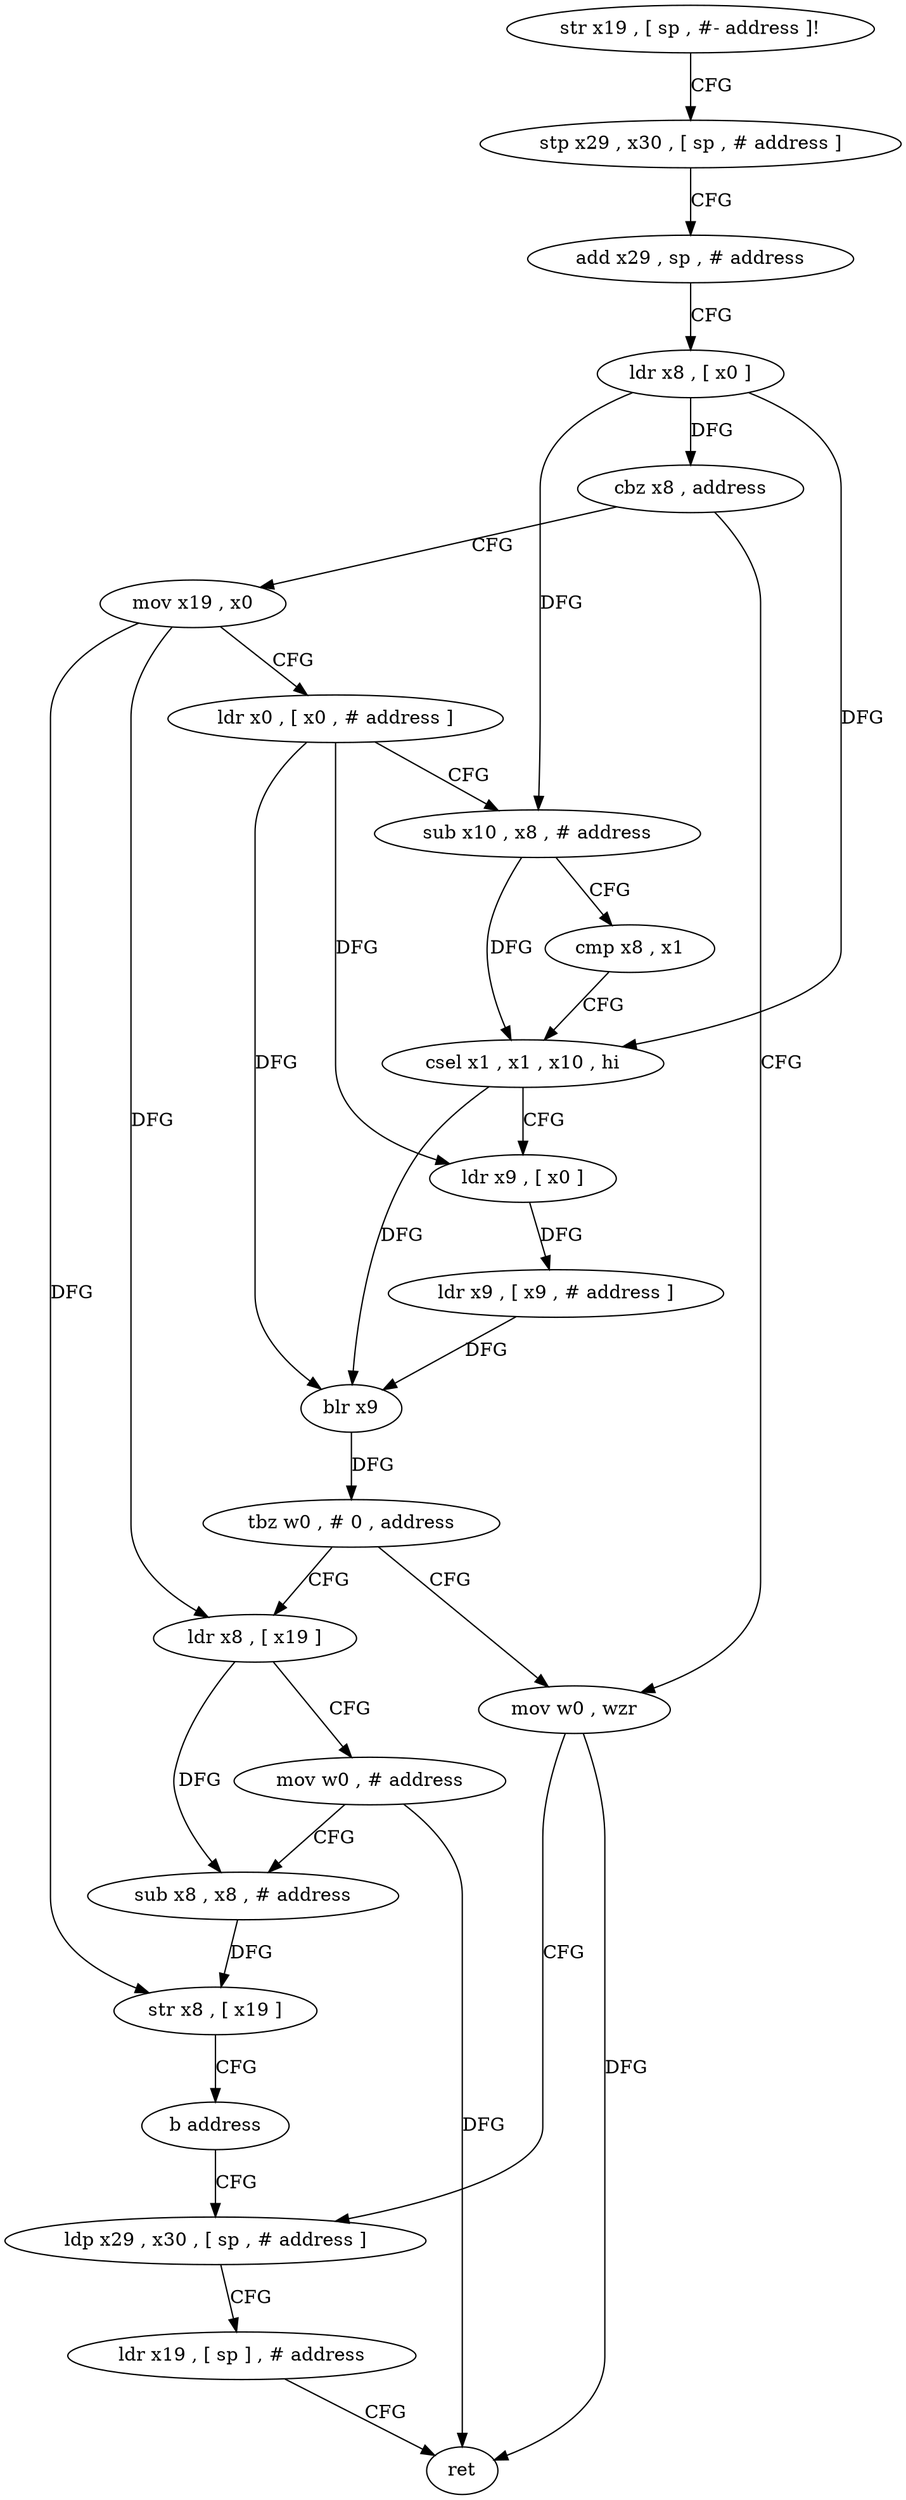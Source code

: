 digraph "func" {
"87212" [label = "str x19 , [ sp , #- address ]!" ]
"87216" [label = "stp x29 , x30 , [ sp , # address ]" ]
"87220" [label = "add x29 , sp , # address" ]
"87224" [label = "ldr x8 , [ x0 ]" ]
"87228" [label = "cbz x8 , address" ]
"87288" [label = "mov w0 , wzr" ]
"87232" [label = "mov x19 , x0" ]
"87292" [label = "ldp x29 , x30 , [ sp , # address ]" ]
"87236" [label = "ldr x0 , [ x0 , # address ]" ]
"87240" [label = "sub x10 , x8 , # address" ]
"87244" [label = "cmp x8 , x1" ]
"87248" [label = "csel x1 , x1 , x10 , hi" ]
"87252" [label = "ldr x9 , [ x0 ]" ]
"87256" [label = "ldr x9 , [ x9 , # address ]" ]
"87260" [label = "blr x9" ]
"87264" [label = "tbz w0 , # 0 , address" ]
"87268" [label = "ldr x8 , [ x19 ]" ]
"87272" [label = "mov w0 , # address" ]
"87276" [label = "sub x8 , x8 , # address" ]
"87280" [label = "str x8 , [ x19 ]" ]
"87284" [label = "b address" ]
"87296" [label = "ldr x19 , [ sp ] , # address" ]
"87300" [label = "ret" ]
"87212" -> "87216" [ label = "CFG" ]
"87216" -> "87220" [ label = "CFG" ]
"87220" -> "87224" [ label = "CFG" ]
"87224" -> "87228" [ label = "DFG" ]
"87224" -> "87240" [ label = "DFG" ]
"87224" -> "87248" [ label = "DFG" ]
"87228" -> "87288" [ label = "CFG" ]
"87228" -> "87232" [ label = "CFG" ]
"87288" -> "87292" [ label = "CFG" ]
"87288" -> "87300" [ label = "DFG" ]
"87232" -> "87236" [ label = "CFG" ]
"87232" -> "87268" [ label = "DFG" ]
"87232" -> "87280" [ label = "DFG" ]
"87292" -> "87296" [ label = "CFG" ]
"87236" -> "87240" [ label = "CFG" ]
"87236" -> "87252" [ label = "DFG" ]
"87236" -> "87260" [ label = "DFG" ]
"87240" -> "87244" [ label = "CFG" ]
"87240" -> "87248" [ label = "DFG" ]
"87244" -> "87248" [ label = "CFG" ]
"87248" -> "87252" [ label = "CFG" ]
"87248" -> "87260" [ label = "DFG" ]
"87252" -> "87256" [ label = "DFG" ]
"87256" -> "87260" [ label = "DFG" ]
"87260" -> "87264" [ label = "DFG" ]
"87264" -> "87288" [ label = "CFG" ]
"87264" -> "87268" [ label = "CFG" ]
"87268" -> "87272" [ label = "CFG" ]
"87268" -> "87276" [ label = "DFG" ]
"87272" -> "87276" [ label = "CFG" ]
"87272" -> "87300" [ label = "DFG" ]
"87276" -> "87280" [ label = "DFG" ]
"87280" -> "87284" [ label = "CFG" ]
"87284" -> "87292" [ label = "CFG" ]
"87296" -> "87300" [ label = "CFG" ]
}
